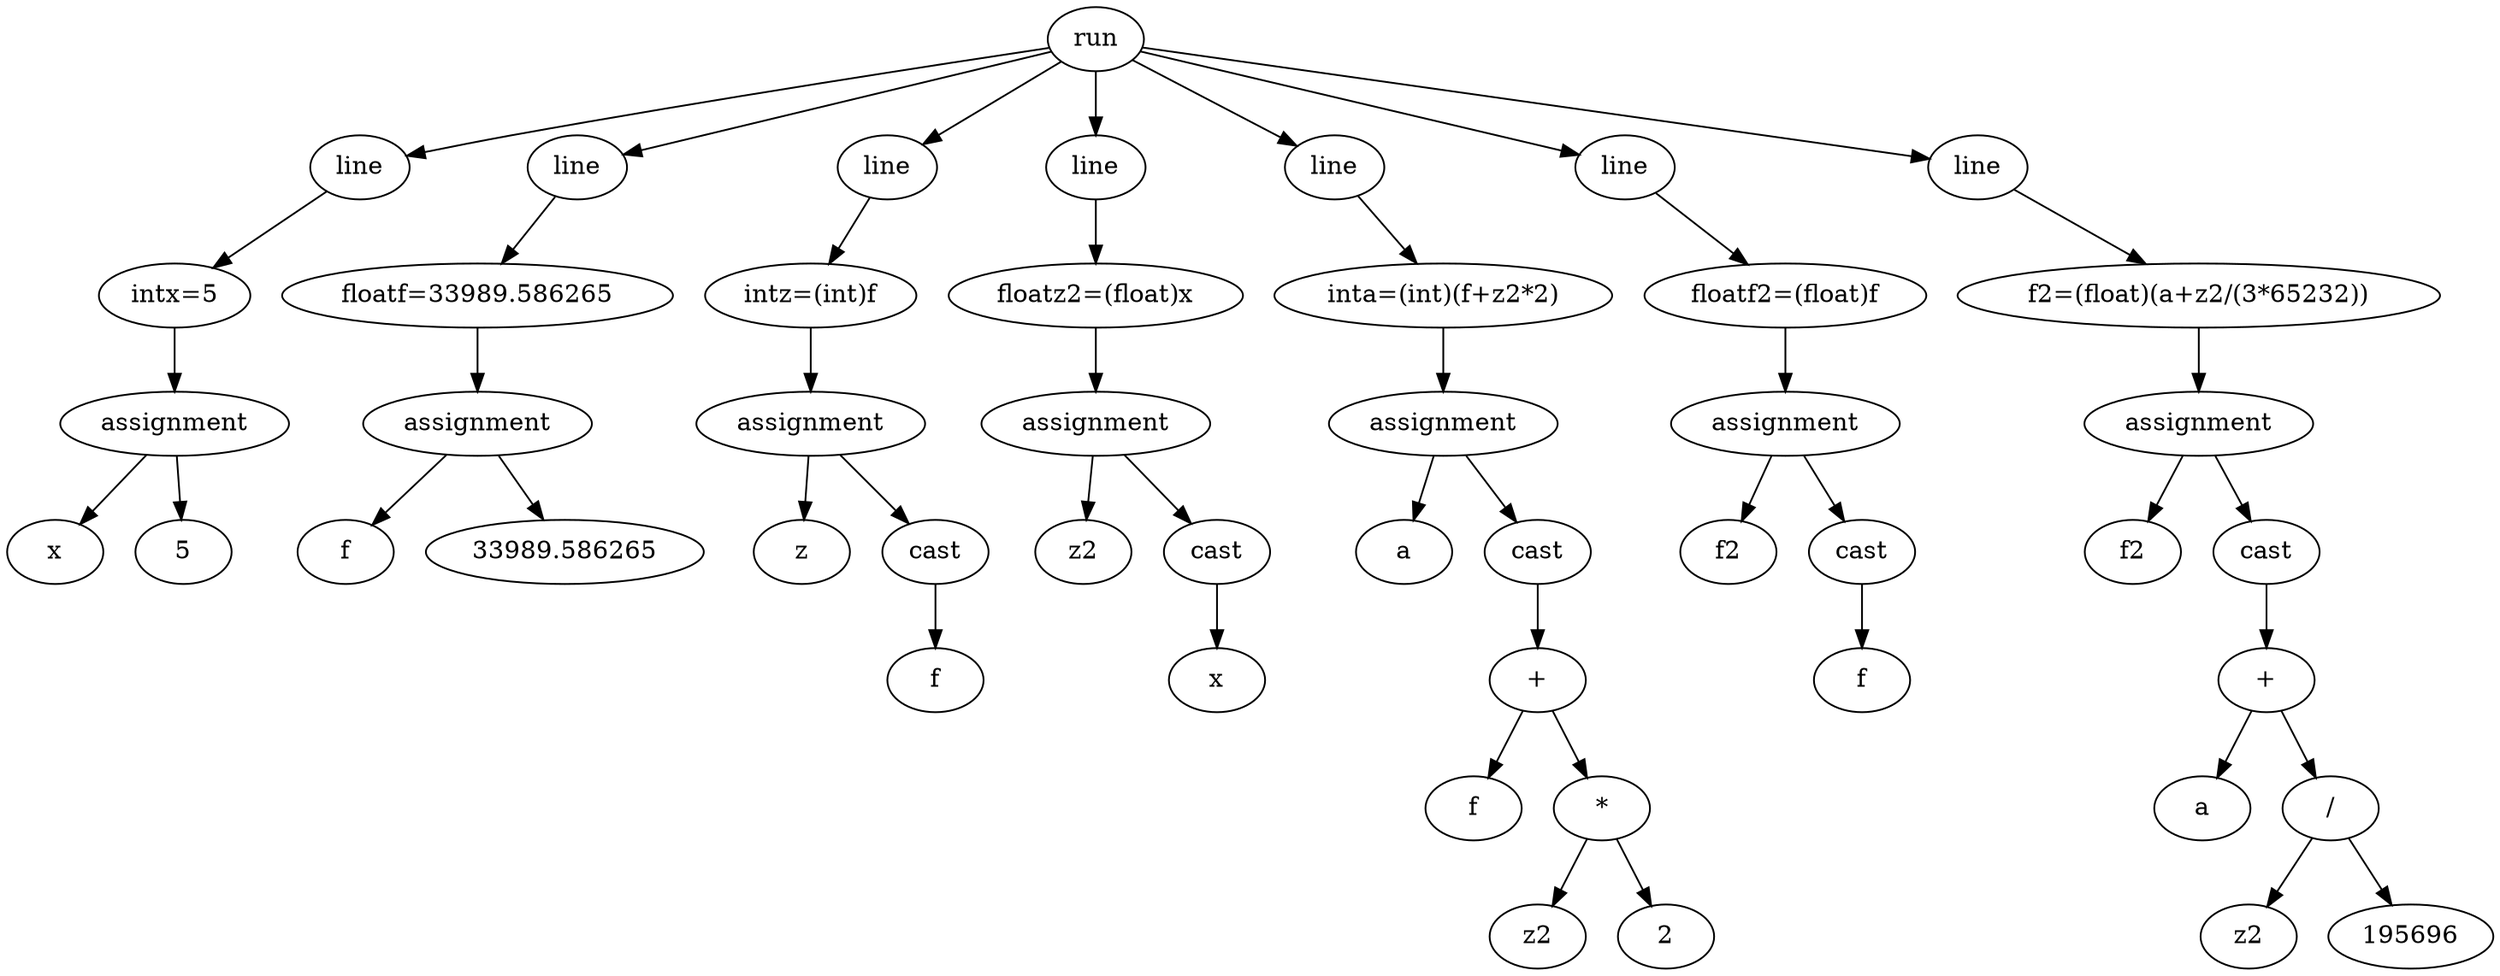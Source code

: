 digraph {
	8785898635159 [label=run]
	8785898629331 [label=line]
	8785898635159 -> 8785898629331
	8785898629502 [label="intx=5"]
	8785898629331 -> 8785898629502
	8785898630066 [label=assignment]
	8785898629502 -> 8785898630066
	8785898629196 [label=x]
	8785898630066 -> 8785898629196
	8785898629877 [label=5]
	8785898630066 -> 8785898629877
	8785898629931 [label=line]
	8785898635159 -> 8785898629931
	8785898629427 [label="floatf=33989.586265"]
	8785898629931 -> 8785898629427
	8785898629145 [label=assignment]
	8785898629427 -> 8785898629145
	8785898629472 [label=f]
	8785898629145 -> 8785898629472
	8785898629949 [label=33989.586265]
	8785898629145 -> 8785898629949
	8785898629322 [label=line]
	8785898635159 -> 8785898629322
	8785898853737 [label="intz=(int)f"]
	8785898629322 -> 8785898853737
	8785898854241 [label=assignment]
	8785898853737 -> 8785898854241
	8785898853758 [label=z]
	8785898854241 -> 8785898853758
	8785898854292 [label=cast]
	8785898854241 -> 8785898854292
	8785898854229 [label=f]
	8785898854292 -> 8785898854229
	8785898853524 [label=line]
	8785898635159 -> 8785898853524
	8785898853647 [label="floatz2=(float)x"]
	8785898853524 -> 8785898853647
	8785898853614 [label=assignment]
	8785898853647 -> 8785898853614
	8785898854343 [label=z2]
	8785898853614 -> 8785898854343
	8785898853962 [label=cast]
	8785898853614 -> 8785898853962
	8785898853884 [label=x]
	8785898853962 -> 8785898853884
	8785898853443 [label=line]
	8785898635159 -> 8785898853443
	8785898853890 [label="inta=(int)(f+z2*2)"]
	8785898853443 -> 8785898853890
	8785898853449 [label=assignment]
	8785898853890 -> 8785898853449
	8785898853587 [label=a]
	8785898853449 -> 8785898853587
	8785898854283 [label=cast]
	8785898853449 -> 8785898854283
	8785898853965 [label="+"]
	8785898854283 -> 8785898853965
	8785898853887 [label=f]
	8785898853965 -> 8785898853887
	8785898854025 [label="*"]
	8785898853965 -> 8785898854025
	8785898853530 [label=z2]
	8785898854025 -> 8785898853530
	8785898854313 [label=2]
	8785898854025 -> 8785898854313
	8785898853428 [label=line]
	8785898635159 -> 8785898853428
	8785898853491 [label="floatf2=(float)f"]
	8785898853428 -> 8785898853491
	8785898854088 [label=assignment]
	8785898853491 -> 8785898854088
	8785898853386 [label=f2]
	8785898854088 -> 8785898853386
	8785898853407 [label=cast]
	8785898854088 -> 8785898853407
	8785898854352 [label=f]
	8785898853407 -> 8785898854352
	8785898854043 [label=line]
	8785898635159 -> 8785898854043
	8785898854289 [label="f2=(float)(a+z2/(3*65232))"]
	8785898854043 -> 8785898854289
	8785898853578 [label=assignment]
	8785898854289 -> 8785898853578
	8785898854223 [label=f2]
	8785898853578 -> 8785898854223
	8785898854037 [label=cast]
	8785898853578 -> 8785898854037
	8785898853674 [label="+"]
	8785898854037 -> 8785898853674
	8785898853875 [label=a]
	8785898853674 -> 8785898853875
	8785898853773 [label="/"]
	8785898853674 -> 8785898853773
	8785898853470 [label=z2]
	8785898853773 -> 8785898853470
	8785898853995 [label=195696]
	8785898853773 -> 8785898853995
}
